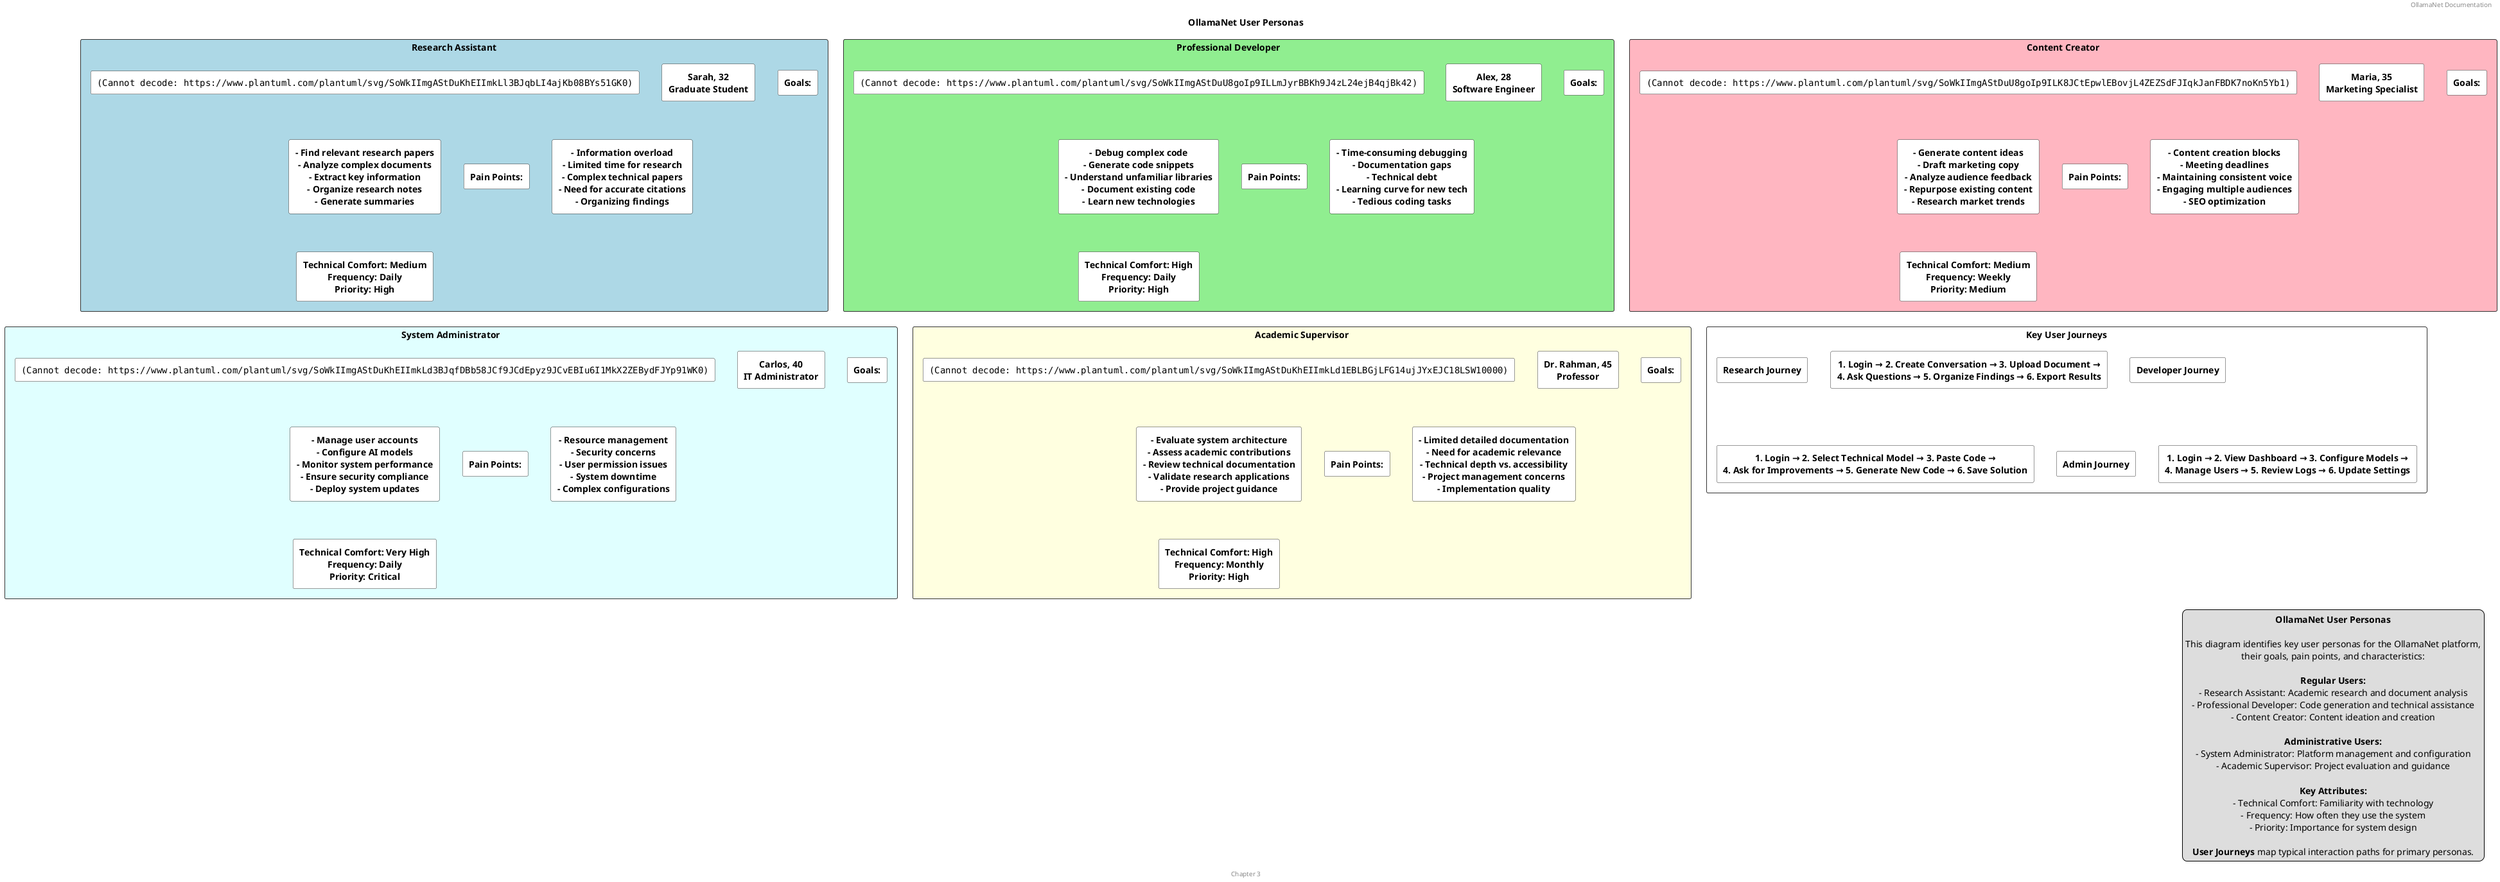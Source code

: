@startuml User_Personas

title OllamaNet User Personas

header OllamaNet Documentation
footer Chapter 3

skinparam defaultTextAlignment center
skinparam rectangleBorderColor #333333
skinparam rectangleBackgroundColor #FFFFFF
skinparam rectangleFontStyle bold

' Regular User Personas
rectangle "Research Assistant" as research #LightBlue {
  rectangle "<img:https://www.plantuml.com/plantuml/svg/SoWkIImgAStDuKhEIImkLl3BJqbLI4ajKb08BYs51GK0>" as research_img
  rectangle "Sarah, 32\nGraduate Student" as research_name
  
  rectangle "Goals:" as research_goals
  rectangle "- Find relevant research papers\n- Analyze complex documents\n- Extract key information\n- Organize research notes\n- Generate summaries" as research_goals_detail #FFFFFF
  
  rectangle "Pain Points:" as research_pain
  rectangle "- Information overload\n- Limited time for research\n- Complex technical papers\n- Need for accurate citations\n- Organizing findings" as research_pain_detail #FFFFFF
  
  rectangle "Technical Comfort: Medium\nFrequency: Daily\nPriority: High" as research_details
}

rectangle "Professional Developer" as developer #LightGreen {
  rectangle "<img:https://www.plantuml.com/plantuml/svg/SoWkIImgAStDuU8goIp9ILLmJyrBBKh9J4zL24ejB4qjBk42>" as developer_img
  rectangle "Alex, 28\nSoftware Engineer" as developer_name
  
  rectangle "Goals:" as developer_goals
  rectangle "- Debug complex code\n- Generate code snippets\n- Understand unfamiliar libraries\n- Document existing code\n- Learn new technologies" as developer_goals_detail #FFFFFF
  
  rectangle "Pain Points:" as developer_pain
  rectangle "- Time-consuming debugging\n- Documentation gaps\n- Technical debt\n- Learning curve for new tech\n- Tedious coding tasks" as developer_pain_detail #FFFFFF
  
  rectangle "Technical Comfort: High\nFrequency: Daily\nPriority: High" as developer_details
}

rectangle "Content Creator" as creator #LightPink {
  rectangle "<img:https://www.plantuml.com/plantuml/svg/SoWkIImgAStDuU8goIp9ILK8JCtEpwlEBovjL4ZEZSdFJIqkJanFBDK7noKn5Yb1>" as creator_img
  rectangle "Maria, 35\nMarketing Specialist" as creator_name
  
  rectangle "Goals:" as creator_goals
  rectangle "- Generate content ideas\n- Draft marketing copy\n- Analyze audience feedback\n- Repurpose existing content\n- Research market trends" as creator_goals_detail #FFFFFF
  
  rectangle "Pain Points:" as creator_pain
  rectangle "- Content creation blocks\n- Meeting deadlines\n- Maintaining consistent voice\n- Engaging multiple audiences\n- SEO optimization" as creator_pain_detail #FFFFFF
  
  rectangle "Technical Comfort: Medium\nFrequency: Weekly\nPriority: Medium" as creator_details
}

' Administrative Personas
rectangle "System Administrator" as admin #LightCyan {
  rectangle "<img:https://www.plantuml.com/plantuml/svg/SoWkIImgAStDuKhEIImkLd3BJqfDBb58JCf9JCdEpyz9JCvEBIu6I1MkX2ZEBydFJYp91WK0>" as admin_img
  rectangle "Carlos, 40\nIT Administrator" as admin_name
  
  rectangle "Goals:" as admin_goals
  rectangle "- Manage user accounts\n- Configure AI models\n- Monitor system performance\n- Ensure security compliance\n- Deploy system updates" as admin_goals_detail #FFFFFF
  
  rectangle "Pain Points:" as admin_pain
  rectangle "- Resource management\n- Security concerns\n- User permission issues\n- System downtime\n- Complex configurations" as admin_pain_detail #FFFFFF
  
  rectangle "Technical Comfort: Very High\nFrequency: Daily\nPriority: Critical" as admin_details
}

rectangle "Academic Supervisor" as academic #LightYellow {
  rectangle "<img:https://www.plantuml.com/plantuml/svg/SoWkIImgAStDuKhEIImkLd1EBLBGjLFG14ujJYxEJC18LSW10000>" as academic_img
  rectangle "Dr. Rahman, 45\nProfessor" as academic_name
  
  rectangle "Goals:" as academic_goals
  rectangle "- Evaluate system architecture\n- Assess academic contributions\n- Review technical documentation\n- Validate research applications\n- Provide project guidance" as academic_goals_detail #FFFFFF
  
  rectangle "Pain Points:" as academic_pain
  rectangle "- Limited detailed documentation\n- Need for academic relevance\n- Technical depth vs. accessibility\n- Project management concerns\n- Implementation quality" as academic_pain_detail #FFFFFF
  
  rectangle "Technical Comfort: High\nFrequency: Monthly\nPriority: High" as academic_details
}

' Usage Journey Maps
rectangle "Key User Journeys" as journeys {
  rectangle "Research Journey" as research_journey
  rectangle "1. Login → 2. Create Conversation → 3. Upload Document →\n4. Ask Questions → 5. Organize Findings → 6. Export Results" as research_journey_detail #FFFFFF
  
  rectangle "Developer Journey" as dev_journey
  rectangle "1. Login → 2. Select Technical Model → 3. Paste Code →\n4. Ask for Improvements → 5. Generate New Code → 6. Save Solution" as dev_journey_detail #FFFFFF
  
  rectangle "Admin Journey" as admin_journey
  rectangle "1. Login → 2. View Dashboard → 3. Configure Models →\n4. Manage Users → 5. Review Logs → 6. Update Settings" as admin_journey_detail #FFFFFF
}

legend right
  <b>OllamaNet User Personas</b>
  
  This diagram identifies key user personas for the OllamaNet platform,
  their goals, pain points, and characteristics:
  
  <b>Regular Users:</b>
  - Research Assistant: Academic research and document analysis
  - Professional Developer: Code generation and technical assistance
  - Content Creator: Content ideation and creation
  
  <b>Administrative Users:</b>
  - System Administrator: Platform management and configuration
  - Academic Supervisor: Project evaluation and guidance
  
  <b>Key Attributes:</b>
  - Technical Comfort: Familiarity with technology
  - Frequency: How often they use the system
  - Priority: Importance for system design
  
  <b>User Journeys</b> map typical interaction paths for primary personas.
end legend

@enduml
